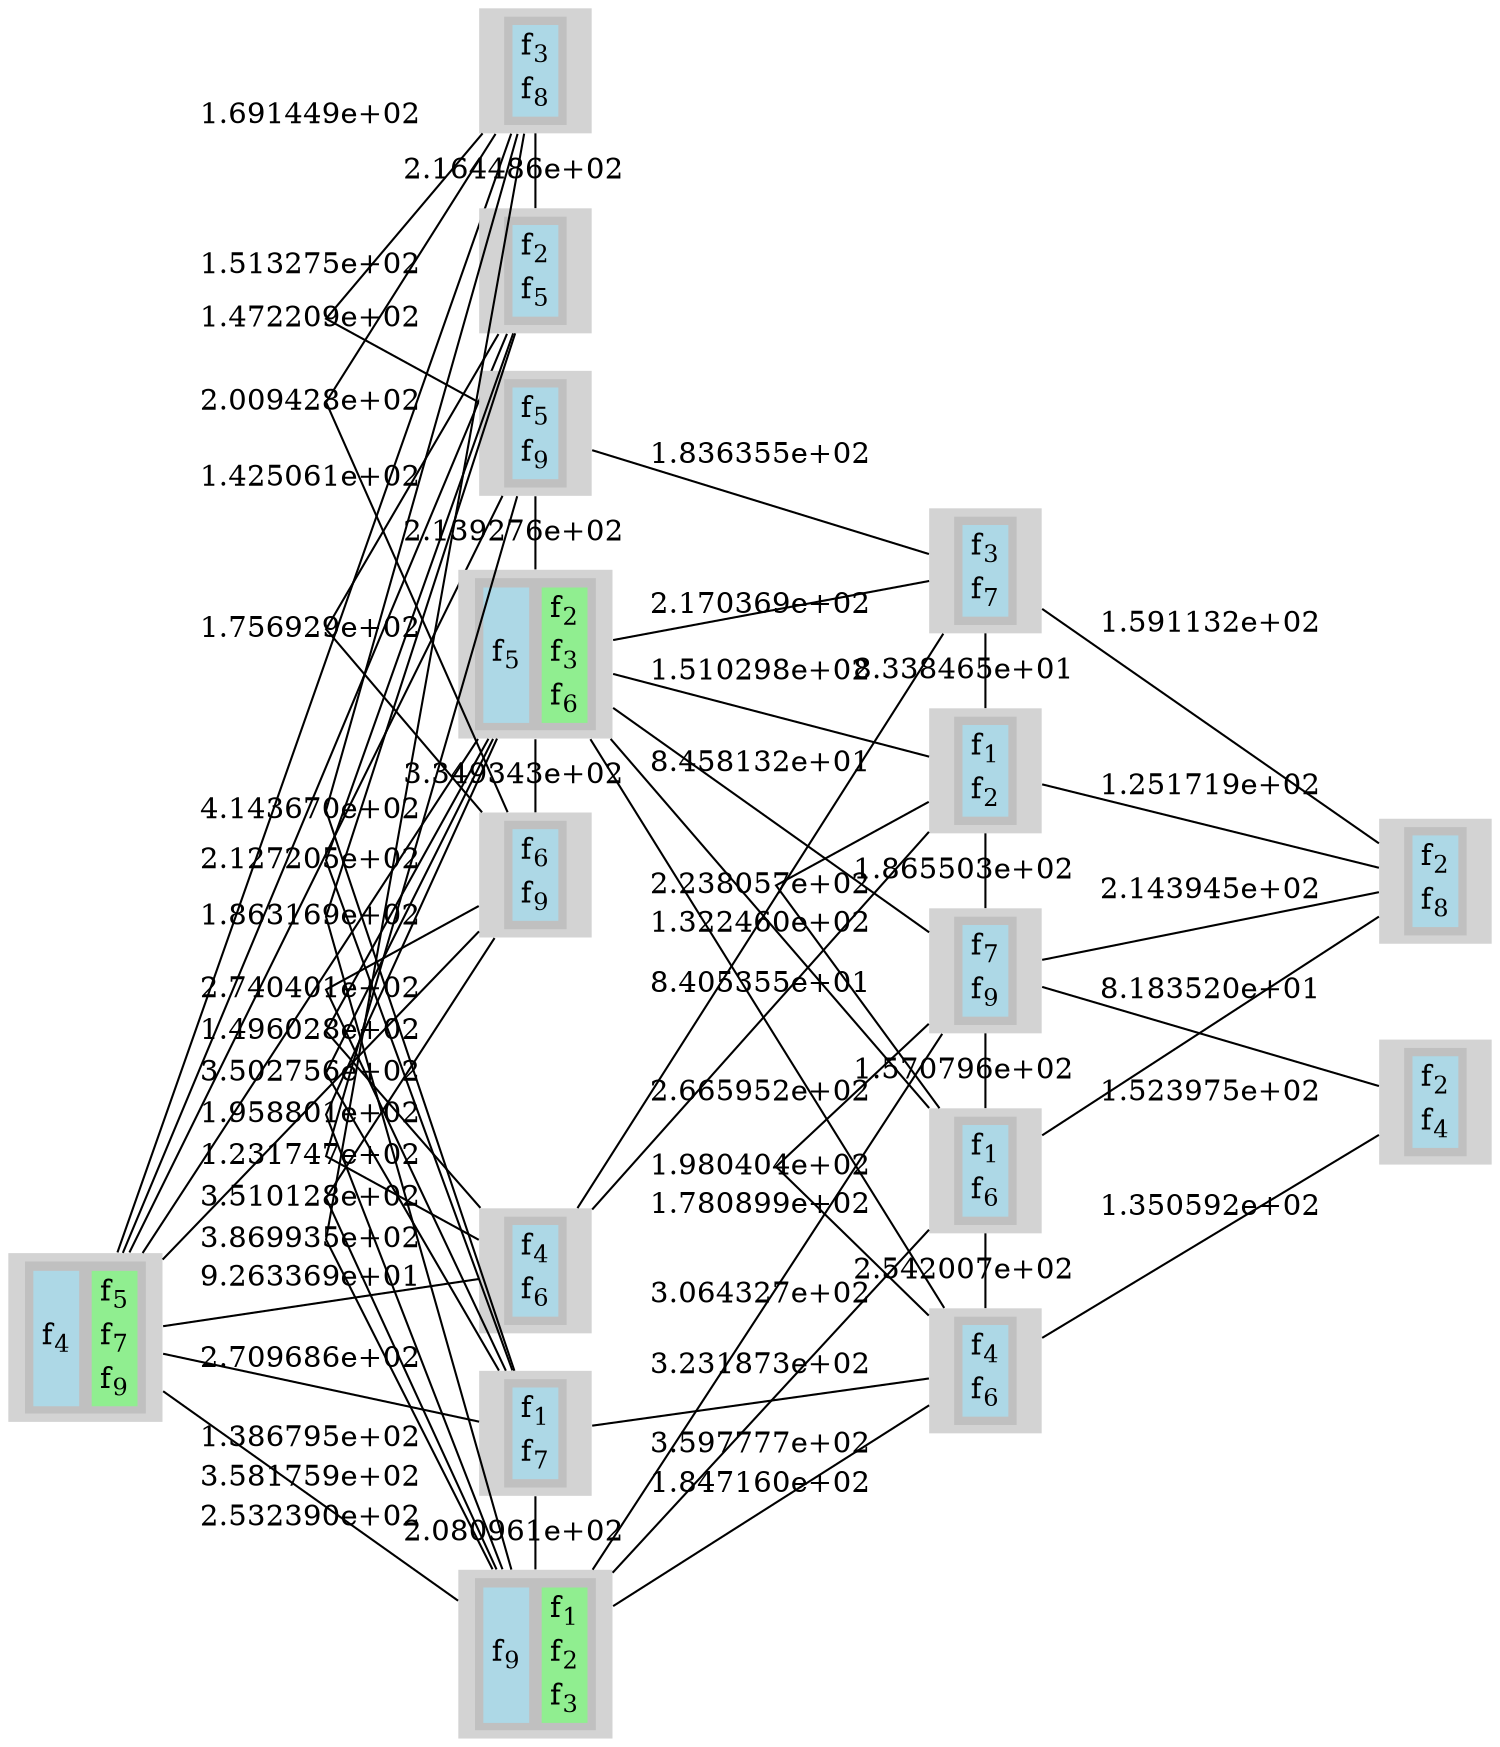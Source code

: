 digraph G
{
ranksep = "equally"
rankdir = LR
node [shape=none]
{rank = same; 1; };
{rank = same; 2; 5; 6; 7; 8; 12; 13; 15; };
{rank = same; 3; 4; 9; 10; 14; };
{rank = same; 11; 16; };
1[style=filled
label=<
<TABLE BORDER="0" BGCOLOR="gray">
<TR>
<TD>
<TABLE BORDER="0" BGCOLOR="lightblue">
<TR><TD PORT="f17" BGCOLOR="lightblue">f<SUB>4</SUB></TD></TR>
</TABLE>
</TD>
<TD>
<TABLE BORDER="0" BGCOLOR="lightgreen">
<TR><TD PORT="f22" BGCOLOR="lightgreen">f<SUB>5</SUB></TD></TR>
<TR><TD PORT="f30" BGCOLOR="lightgreen">f<SUB>7</SUB></TD></TR>
<TR><TD PORT="f35" BGCOLOR="lightgreen">f<SUB>9</SUB></TD></TR>
</TABLE>
</TD>
</TR>
</TABLE>>]

2[style=filled
label=<
<TABLE BORDER="0" BGCOLOR="gray">
<TR>
<TD>
<TABLE BORDER="0" BGCOLOR="lightblue">
<TR><TD PORT="f13" BGCOLOR="lightblue">f<SUB>3</SUB></TD></TR>
<TR><TD PORT="f32" BGCOLOR="lightblue">f<SUB>8</SUB></TD></TR>
</TABLE>
</TD>
</TR>
</TABLE>>]

5[style=filled
label=<
<TABLE BORDER="0" BGCOLOR="gray">
<TR>
<TD>
<TABLE BORDER="0" BGCOLOR="lightblue">
<TR><TD PORT="f8" BGCOLOR="lightblue">f<SUB>2</SUB></TD></TR>
<TR><TD PORT="f21" BGCOLOR="lightblue">f<SUB>5</SUB></TD></TR>
</TABLE>
</TD>
</TR>
</TABLE>>]

6[style=filled
label=<
<TABLE BORDER="0" BGCOLOR="gray">
<TR>
<TD>
<TABLE BORDER="0" BGCOLOR="lightblue">
<TR><TD PORT="f20" BGCOLOR="lightblue">f<SUB>5</SUB></TD></TR>
<TR><TD PORT="f38" BGCOLOR="lightblue">f<SUB>9</SUB></TD></TR>
</TABLE>
</TD>
</TR>
</TABLE>>]

7[style=filled
label=<
<TABLE BORDER="0" BGCOLOR="gray">
<TR>
<TD>
<TABLE BORDER="0" BGCOLOR="lightblue">
<TR><TD PORT="f19" BGCOLOR="lightblue">f<SUB>5</SUB></TD></TR>
</TABLE>
</TD>
<TD>
<TABLE BORDER="0" BGCOLOR="lightgreen">
<TR><TD PORT="f9" BGCOLOR="lightgreen">f<SUB>2</SUB></TD></TR>
<TR><TD PORT="f12" BGCOLOR="lightgreen">f<SUB>3</SUB></TD></TR>
<TR><TD PORT="f24" BGCOLOR="lightgreen">f<SUB>6</SUB></TD></TR>
</TABLE>
</TD>
</TR>
</TABLE>>]

8[style=filled
label=<
<TABLE BORDER="0" BGCOLOR="gray">
<TR>
<TD>
<TABLE BORDER="0" BGCOLOR="lightblue">
<TR><TD PORT="f15" BGCOLOR="lightblue">f<SUB>4</SUB></TD></TR>
<TR><TD PORT="f23" BGCOLOR="lightblue">f<SUB>6</SUB></TD></TR>
</TABLE>
</TD>
</TR>
</TABLE>>]

12[style=filled
label=<
<TABLE BORDER="0" BGCOLOR="gray">
<TR>
<TD>
<TABLE BORDER="0" BGCOLOR="lightblue">
<TR><TD PORT="f27" BGCOLOR="lightblue">f<SUB>6</SUB></TD></TR>
<TR><TD PORT="f37" BGCOLOR="lightblue">f<SUB>9</SUB></TD></TR>
</TABLE>
</TD>
</TR>
</TABLE>>]

13[style=filled
label=<
<TABLE BORDER="0" BGCOLOR="gray">
<TR>
<TD>
<TABLE BORDER="0" BGCOLOR="lightblue">
<TR><TD PORT="f3" BGCOLOR="lightblue">f<SUB>1</SUB></TD></TR>
<TR><TD PORT="f29" BGCOLOR="lightblue">f<SUB>7</SUB></TD></TR>
</TABLE>
</TD>
</TR>
</TABLE>>]

15[style=filled
label=<
<TABLE BORDER="0" BGCOLOR="gray">
<TR>
<TD>
<TABLE BORDER="0" BGCOLOR="lightblue">
<TR><TD PORT="f34" BGCOLOR="lightblue">f<SUB>9</SUB></TD></TR>
</TABLE>
</TD>
<TD>
<TABLE BORDER="0" BGCOLOR="lightgreen">
<TR><TD PORT="f4" BGCOLOR="lightgreen">f<SUB>1</SUB></TD></TR>
<TR><TD PORT="f7" BGCOLOR="lightgreen">f<SUB>2</SUB></TD></TR>
<TR><TD PORT="f14" BGCOLOR="lightgreen">f<SUB>3</SUB></TD></TR>
</TABLE>
</TD>
</TR>
</TABLE>>]

3[style=filled
label=<
<TABLE BORDER="0" BGCOLOR="gray">
<TR>
<TD>
<TABLE BORDER="0" BGCOLOR="lightblue">
<TR><TD PORT="f11" BGCOLOR="lightblue">f<SUB>3</SUB></TD></TR>
<TR><TD PORT="f28" BGCOLOR="lightblue">f<SUB>7</SUB></TD></TR>
</TABLE>
</TD>
</TR>
</TABLE>>]

4[style=filled
label=<
<TABLE BORDER="0" BGCOLOR="gray">
<TR>
<TD>
<TABLE BORDER="0" BGCOLOR="lightblue">
<TR><TD PORT="f1" BGCOLOR="lightblue">f<SUB>1</SUB></TD></TR>
<TR><TD PORT="f5" BGCOLOR="lightblue">f<SUB>2</SUB></TD></TR>
</TABLE>
</TD>
</TR>
</TABLE>>]

9[style=filled
label=<
<TABLE BORDER="0" BGCOLOR="gray">
<TR>
<TD>
<TABLE BORDER="0" BGCOLOR="lightblue">
<TR><TD PORT="f31" BGCOLOR="lightblue">f<SUB>7</SUB></TD></TR>
<TR><TD PORT="f36" BGCOLOR="lightblue">f<SUB>9</SUB></TD></TR>
</TABLE>
</TD>
</TR>
</TABLE>>]

10[style=filled
label=<
<TABLE BORDER="0" BGCOLOR="gray">
<TR>
<TD>
<TABLE BORDER="0" BGCOLOR="lightblue">
<TR><TD PORT="f2" BGCOLOR="lightblue">f<SUB>1</SUB></TD></TR>
<TR><TD PORT="f25" BGCOLOR="lightblue">f<SUB>6</SUB></TD></TR>
</TABLE>
</TD>
</TR>
</TABLE>>]

14[style=filled
label=<
<TABLE BORDER="0" BGCOLOR="gray">
<TR>
<TD>
<TABLE BORDER="0" BGCOLOR="lightblue">
<TR><TD PORT="f16" BGCOLOR="lightblue">f<SUB>4</SUB></TD></TR>
<TR><TD PORT="f26" BGCOLOR="lightblue">f<SUB>6</SUB></TD></TR>
</TABLE>
</TD>
</TR>
</TABLE>>]

11[style=filled
label=<
<TABLE BORDER="0" BGCOLOR="gray">
<TR>
<TD>
<TABLE BORDER="0" BGCOLOR="lightblue">
<TR><TD PORT="f10" BGCOLOR="lightblue">f<SUB>2</SUB></TD></TR>
<TR><TD PORT="f33" BGCOLOR="lightblue">f<SUB>8</SUB></TD></TR>
</TABLE>
</TD>
</TR>
</TABLE>>]

16[style=filled
label=<
<TABLE BORDER="0" BGCOLOR="gray">
<TR>
<TD>
<TABLE BORDER="0" BGCOLOR="lightblue">
<TR><TD PORT="f6" BGCOLOR="lightblue">f<SUB>2</SUB></TD></TR>
<TR><TD PORT="f18" BGCOLOR="lightblue">f<SUB>4</SUB></TD></TR>
</TABLE>
</TD>
</TR>
</TABLE>>]

1 -> 2[label="1.691449e+02" dir = none]
1 -> 5[label="1.513275e+02" dir = none]
1 -> 6[label="1.425061e+02" dir = none]
1 -> 7[label="9.263369e+01" dir = none]
1 -> 8[label="1.386795e+02" dir = none]
1 -> 12[label="2.709686e+02" dir = none]
1 -> 13[label="3.581759e+02" dir = none]
1 -> 15[label="2.532390e+02" dir = none]
2 -> 5[label="2.164486e+02" dir = none]
2 -> 6[label="1.472209e+02" dir = none]
2 -> 12[label="2.009428e+02" dir = none]
2 -> 13[label="4.143670e+02" dir = none]
2 -> 15[label="3.869935e+02" dir = none]
3 -> 4[label="8.338465e+01" dir = none]
3 -> 6[label="1.836355e+02" dir = none]
3 -> 7[label="2.170369e+02" dir = none]
3 -> 8[label="8.458132e+01" dir = none]
3 -> 11[label="1.591132e+02" dir = none]
4 -> 7[label="1.510298e+02" dir = none]
4 -> 8[label="8.405355e+01" dir = none]
4 -> 9[label="1.865503e+02" dir = none]
4 -> 10[label="2.238057e+02" dir = none]
4 -> 11[label="1.251719e+02" dir = none]
5 -> 12[label="1.756929e+02" dir = none]
5 -> 13[label="2.127205e+02" dir = none]
5 -> 15[label="1.863169e+02" dir = none]
6 -> 7[label="2.139276e+02" dir = none]
6 -> 8[label="1.231747e+02" dir = none]
7 -> 8[label="1.496028e+02" dir = none]
7 -> 9[label="1.322460e+02" dir = none]
7 -> 10[label="2.665952e+02" dir = none]
7 -> 12[label="3.349343e+02" dir = none]
7 -> 13[label="3.502756e+02" dir = none]
7 -> 14[label="3.064327e+02" dir = none]
7 -> 15[label="1.958801e+02" dir = none]
9 -> 10[label="1.570796e+02" dir = none]
9 -> 11[label="2.143945e+02" dir = none]
9 -> 14[label="1.980404e+02" dir = none]
9 -> 15[label="1.780899e+02" dir = none]
9 -> 16[label="8.183520e+01" dir = none]
10 -> 11[label="1.523975e+02" dir = none]
10 -> 14[label="2.542007e+02" dir = none]
10 -> 15[label="3.231873e+02" dir = none]
12 -> 13[label="2.740401e+02" dir = none]
12 -> 15[label="3.510128e+02" dir = none]
13 -> 14[label="3.597777e+02" dir = none]
13 -> 15[label="2.080961e+02" dir = none]
14 -> 15[label="1.847160e+02" dir = none]
14 -> 16[label="1.350592e+02" dir = none]
splines=false
}